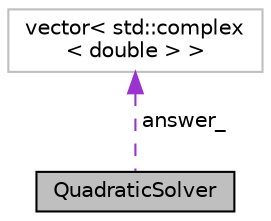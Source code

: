 digraph "QuadraticSolver"
{
  edge [fontname="Helvetica",fontsize="10",labelfontname="Helvetica",labelfontsize="10"];
  node [fontname="Helvetica",fontsize="10",shape=record];
  Node1 [label="QuadraticSolver",height=0.2,width=0.4,color="black", fillcolor="grey75", style="filled", fontcolor="black"];
  Node2 -> Node1 [dir="back",color="darkorchid3",fontsize="10",style="dashed",label=" answer_" ,fontname="Helvetica"];
  Node2 [label="vector\< std::complex\l\< double \> \>",height=0.2,width=0.4,color="grey75", fillcolor="white", style="filled"];
}
